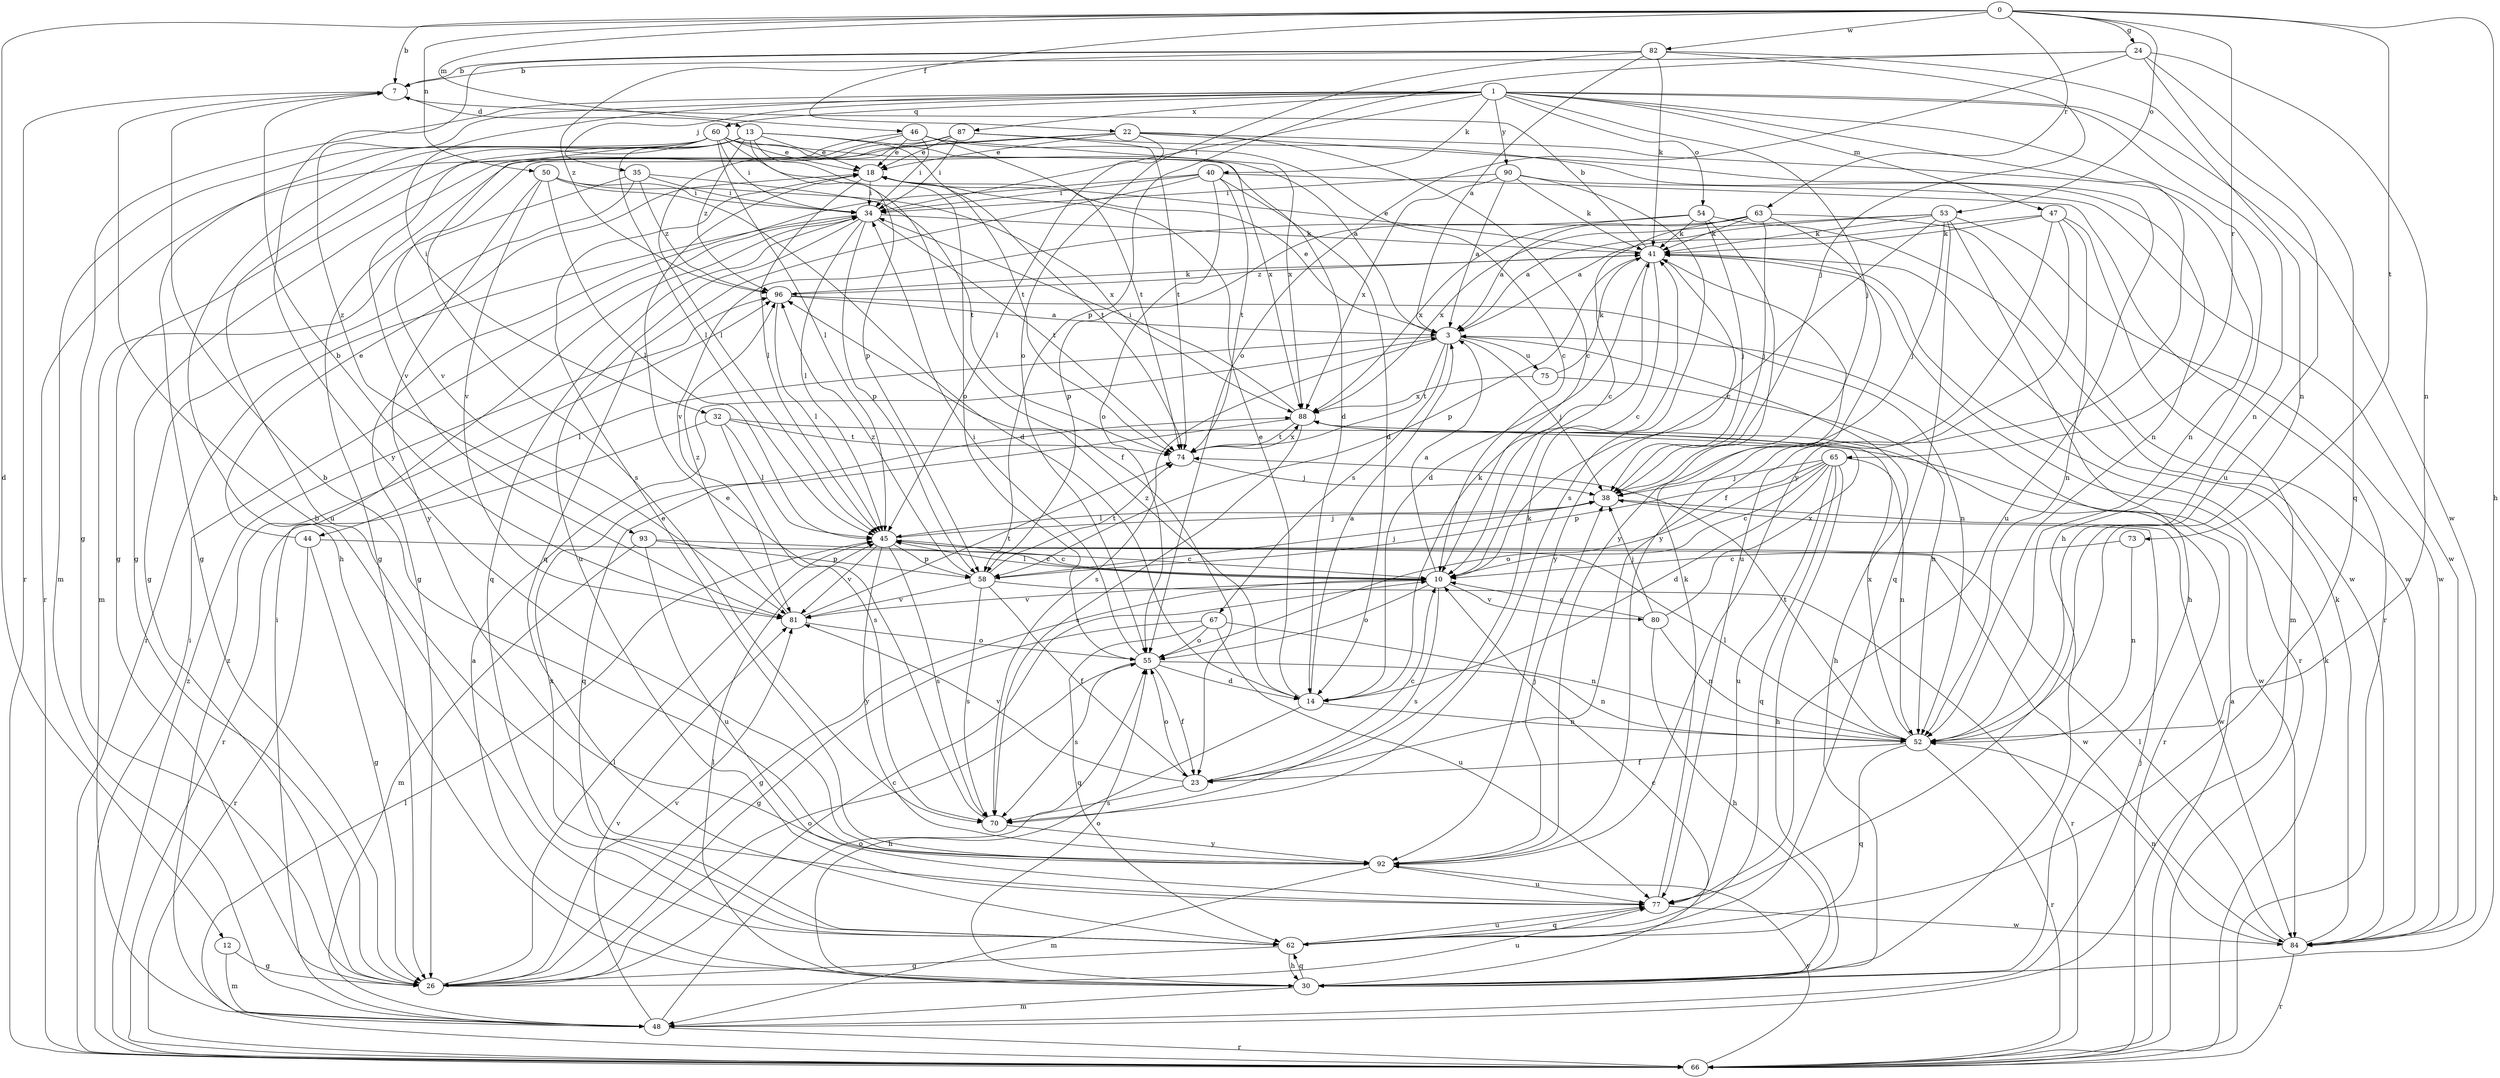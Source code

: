 strict digraph  {
0;
1;
3;
7;
10;
12;
13;
14;
18;
22;
23;
24;
26;
30;
32;
34;
35;
38;
40;
41;
44;
45;
46;
47;
48;
50;
52;
53;
54;
55;
58;
60;
62;
63;
65;
66;
67;
70;
73;
74;
75;
77;
80;
81;
82;
84;
87;
88;
90;
92;
93;
96;
0 -> 7  [label=b];
0 -> 12  [label=d];
0 -> 22  [label=f];
0 -> 24  [label=g];
0 -> 30  [label=h];
0 -> 46  [label=m];
0 -> 50  [label=n];
0 -> 53  [label=o];
0 -> 63  [label=r];
0 -> 65  [label=r];
0 -> 73  [label=t];
0 -> 82  [label=w];
1 -> 26  [label=g];
1 -> 30  [label=h];
1 -> 32  [label=i];
1 -> 34  [label=i];
1 -> 35  [label=j];
1 -> 38  [label=j];
1 -> 40  [label=k];
1 -> 47  [label=m];
1 -> 52  [label=n];
1 -> 54  [label=o];
1 -> 60  [label=q];
1 -> 84  [label=w];
1 -> 87  [label=x];
1 -> 90  [label=y];
1 -> 92  [label=y];
1 -> 93  [label=z];
3 -> 18  [label=e];
3 -> 30  [label=h];
3 -> 38  [label=j];
3 -> 44  [label=l];
3 -> 67  [label=s];
3 -> 70  [label=s];
3 -> 74  [label=t];
3 -> 75  [label=u];
7 -> 13  [label=d];
7 -> 66  [label=r];
10 -> 3  [label=a];
10 -> 26  [label=g];
10 -> 45  [label=l];
10 -> 55  [label=o];
10 -> 70  [label=s];
10 -> 80  [label=v];
10 -> 81  [label=v];
12 -> 26  [label=g];
12 -> 48  [label=m];
13 -> 18  [label=e];
13 -> 45  [label=l];
13 -> 55  [label=o];
13 -> 58  [label=p];
13 -> 70  [label=s];
13 -> 74  [label=t];
13 -> 81  [label=v];
13 -> 88  [label=x];
13 -> 96  [label=z];
14 -> 3  [label=a];
14 -> 18  [label=e];
14 -> 30  [label=h];
14 -> 41  [label=k];
14 -> 52  [label=n];
14 -> 96  [label=z];
18 -> 34  [label=i];
18 -> 45  [label=l];
18 -> 74  [label=t];
22 -> 10  [label=c];
22 -> 18  [label=e];
22 -> 26  [label=g];
22 -> 45  [label=l];
22 -> 52  [label=n];
22 -> 77  [label=u];
22 -> 81  [label=v];
23 -> 10  [label=c];
23 -> 41  [label=k];
23 -> 55  [label=o];
23 -> 70  [label=s];
23 -> 81  [label=v];
24 -> 7  [label=b];
24 -> 52  [label=n];
24 -> 55  [label=o];
24 -> 58  [label=p];
24 -> 62  [label=q];
24 -> 77  [label=u];
26 -> 10  [label=c];
26 -> 45  [label=l];
26 -> 55  [label=o];
26 -> 77  [label=u];
26 -> 81  [label=v];
30 -> 3  [label=a];
30 -> 10  [label=c];
30 -> 45  [label=l];
30 -> 48  [label=m];
30 -> 55  [label=o];
30 -> 62  [label=q];
32 -> 45  [label=l];
32 -> 66  [label=r];
32 -> 70  [label=s];
32 -> 74  [label=t];
32 -> 84  [label=w];
34 -> 41  [label=k];
34 -> 45  [label=l];
34 -> 58  [label=p];
34 -> 62  [label=q];
34 -> 66  [label=r];
34 -> 74  [label=t];
34 -> 77  [label=u];
35 -> 26  [label=g];
35 -> 34  [label=i];
35 -> 48  [label=m];
35 -> 74  [label=t];
35 -> 96  [label=z];
38 -> 45  [label=l];
38 -> 84  [label=w];
40 -> 14  [label=d];
40 -> 26  [label=g];
40 -> 34  [label=i];
40 -> 55  [label=o];
40 -> 62  [label=q];
40 -> 66  [label=r];
40 -> 74  [label=t];
41 -> 7  [label=b];
41 -> 10  [label=c];
41 -> 14  [label=d];
41 -> 18  [label=e];
41 -> 58  [label=p];
41 -> 66  [label=r];
41 -> 92  [label=y];
41 -> 96  [label=z];
44 -> 10  [label=c];
44 -> 18  [label=e];
44 -> 26  [label=g];
44 -> 66  [label=r];
45 -> 10  [label=c];
45 -> 38  [label=j];
45 -> 58  [label=p];
45 -> 70  [label=s];
45 -> 81  [label=v];
45 -> 84  [label=w];
45 -> 92  [label=y];
46 -> 10  [label=c];
46 -> 18  [label=e];
46 -> 26  [label=g];
46 -> 34  [label=i];
46 -> 66  [label=r];
46 -> 74  [label=t];
46 -> 88  [label=x];
47 -> 3  [label=a];
47 -> 23  [label=f];
47 -> 41  [label=k];
47 -> 48  [label=m];
47 -> 52  [label=n];
47 -> 77  [label=u];
48 -> 34  [label=i];
48 -> 38  [label=j];
48 -> 55  [label=o];
48 -> 66  [label=r];
48 -> 81  [label=v];
48 -> 96  [label=z];
50 -> 14  [label=d];
50 -> 34  [label=i];
50 -> 45  [label=l];
50 -> 81  [label=v];
50 -> 88  [label=x];
50 -> 92  [label=y];
52 -> 23  [label=f];
52 -> 45  [label=l];
52 -> 62  [label=q];
52 -> 66  [label=r];
52 -> 74  [label=t];
52 -> 88  [label=x];
53 -> 3  [label=a];
53 -> 10  [label=c];
53 -> 30  [label=h];
53 -> 38  [label=j];
53 -> 41  [label=k];
53 -> 62  [label=q];
53 -> 84  [label=w];
53 -> 88  [label=x];
54 -> 38  [label=j];
54 -> 41  [label=k];
54 -> 81  [label=v];
54 -> 84  [label=w];
54 -> 88  [label=x];
54 -> 92  [label=y];
55 -> 14  [label=d];
55 -> 23  [label=f];
55 -> 34  [label=i];
55 -> 52  [label=n];
55 -> 70  [label=s];
58 -> 23  [label=f];
58 -> 38  [label=j];
58 -> 66  [label=r];
58 -> 70  [label=s];
58 -> 74  [label=t];
58 -> 81  [label=v];
58 -> 96  [label=z];
60 -> 3  [label=a];
60 -> 14  [label=d];
60 -> 18  [label=e];
60 -> 23  [label=f];
60 -> 26  [label=g];
60 -> 30  [label=h];
60 -> 34  [label=i];
60 -> 45  [label=l];
60 -> 48  [label=m];
60 -> 77  [label=u];
62 -> 7  [label=b];
62 -> 26  [label=g];
62 -> 30  [label=h];
62 -> 77  [label=u];
62 -> 88  [label=x];
63 -> 3  [label=a];
63 -> 10  [label=c];
63 -> 38  [label=j];
63 -> 41  [label=k];
63 -> 58  [label=p];
63 -> 84  [label=w];
63 -> 92  [label=y];
65 -> 10  [label=c];
65 -> 14  [label=d];
65 -> 30  [label=h];
65 -> 38  [label=j];
65 -> 52  [label=n];
65 -> 55  [label=o];
65 -> 58  [label=p];
65 -> 62  [label=q];
65 -> 77  [label=u];
66 -> 3  [label=a];
66 -> 34  [label=i];
66 -> 41  [label=k];
66 -> 45  [label=l];
66 -> 92  [label=y];
66 -> 96  [label=z];
67 -> 26  [label=g];
67 -> 52  [label=n];
67 -> 55  [label=o];
67 -> 62  [label=q];
67 -> 77  [label=u];
70 -> 18  [label=e];
70 -> 92  [label=y];
73 -> 10  [label=c];
73 -> 52  [label=n];
74 -> 38  [label=j];
74 -> 88  [label=x];
75 -> 41  [label=k];
75 -> 52  [label=n];
75 -> 88  [label=x];
77 -> 41  [label=k];
77 -> 62  [label=q];
77 -> 84  [label=w];
80 -> 10  [label=c];
80 -> 30  [label=h];
80 -> 38  [label=j];
80 -> 52  [label=n];
80 -> 88  [label=x];
81 -> 7  [label=b];
81 -> 55  [label=o];
81 -> 74  [label=t];
81 -> 96  [label=z];
82 -> 3  [label=a];
82 -> 7  [label=b];
82 -> 38  [label=j];
82 -> 41  [label=k];
82 -> 52  [label=n];
82 -> 55  [label=o];
82 -> 92  [label=y];
82 -> 96  [label=z];
84 -> 41  [label=k];
84 -> 45  [label=l];
84 -> 52  [label=n];
84 -> 66  [label=r];
87 -> 18  [label=e];
87 -> 26  [label=g];
87 -> 34  [label=i];
87 -> 45  [label=l];
87 -> 52  [label=n];
87 -> 74  [label=t];
88 -> 34  [label=i];
88 -> 62  [label=q];
88 -> 66  [label=r];
88 -> 70  [label=s];
88 -> 74  [label=t];
90 -> 3  [label=a];
90 -> 34  [label=i];
90 -> 41  [label=k];
90 -> 70  [label=s];
90 -> 84  [label=w];
90 -> 88  [label=x];
92 -> 7  [label=b];
92 -> 18  [label=e];
92 -> 38  [label=j];
92 -> 48  [label=m];
92 -> 77  [label=u];
93 -> 10  [label=c];
93 -> 48  [label=m];
93 -> 58  [label=p];
93 -> 77  [label=u];
96 -> 3  [label=a];
96 -> 41  [label=k];
96 -> 45  [label=l];
96 -> 52  [label=n];
}
